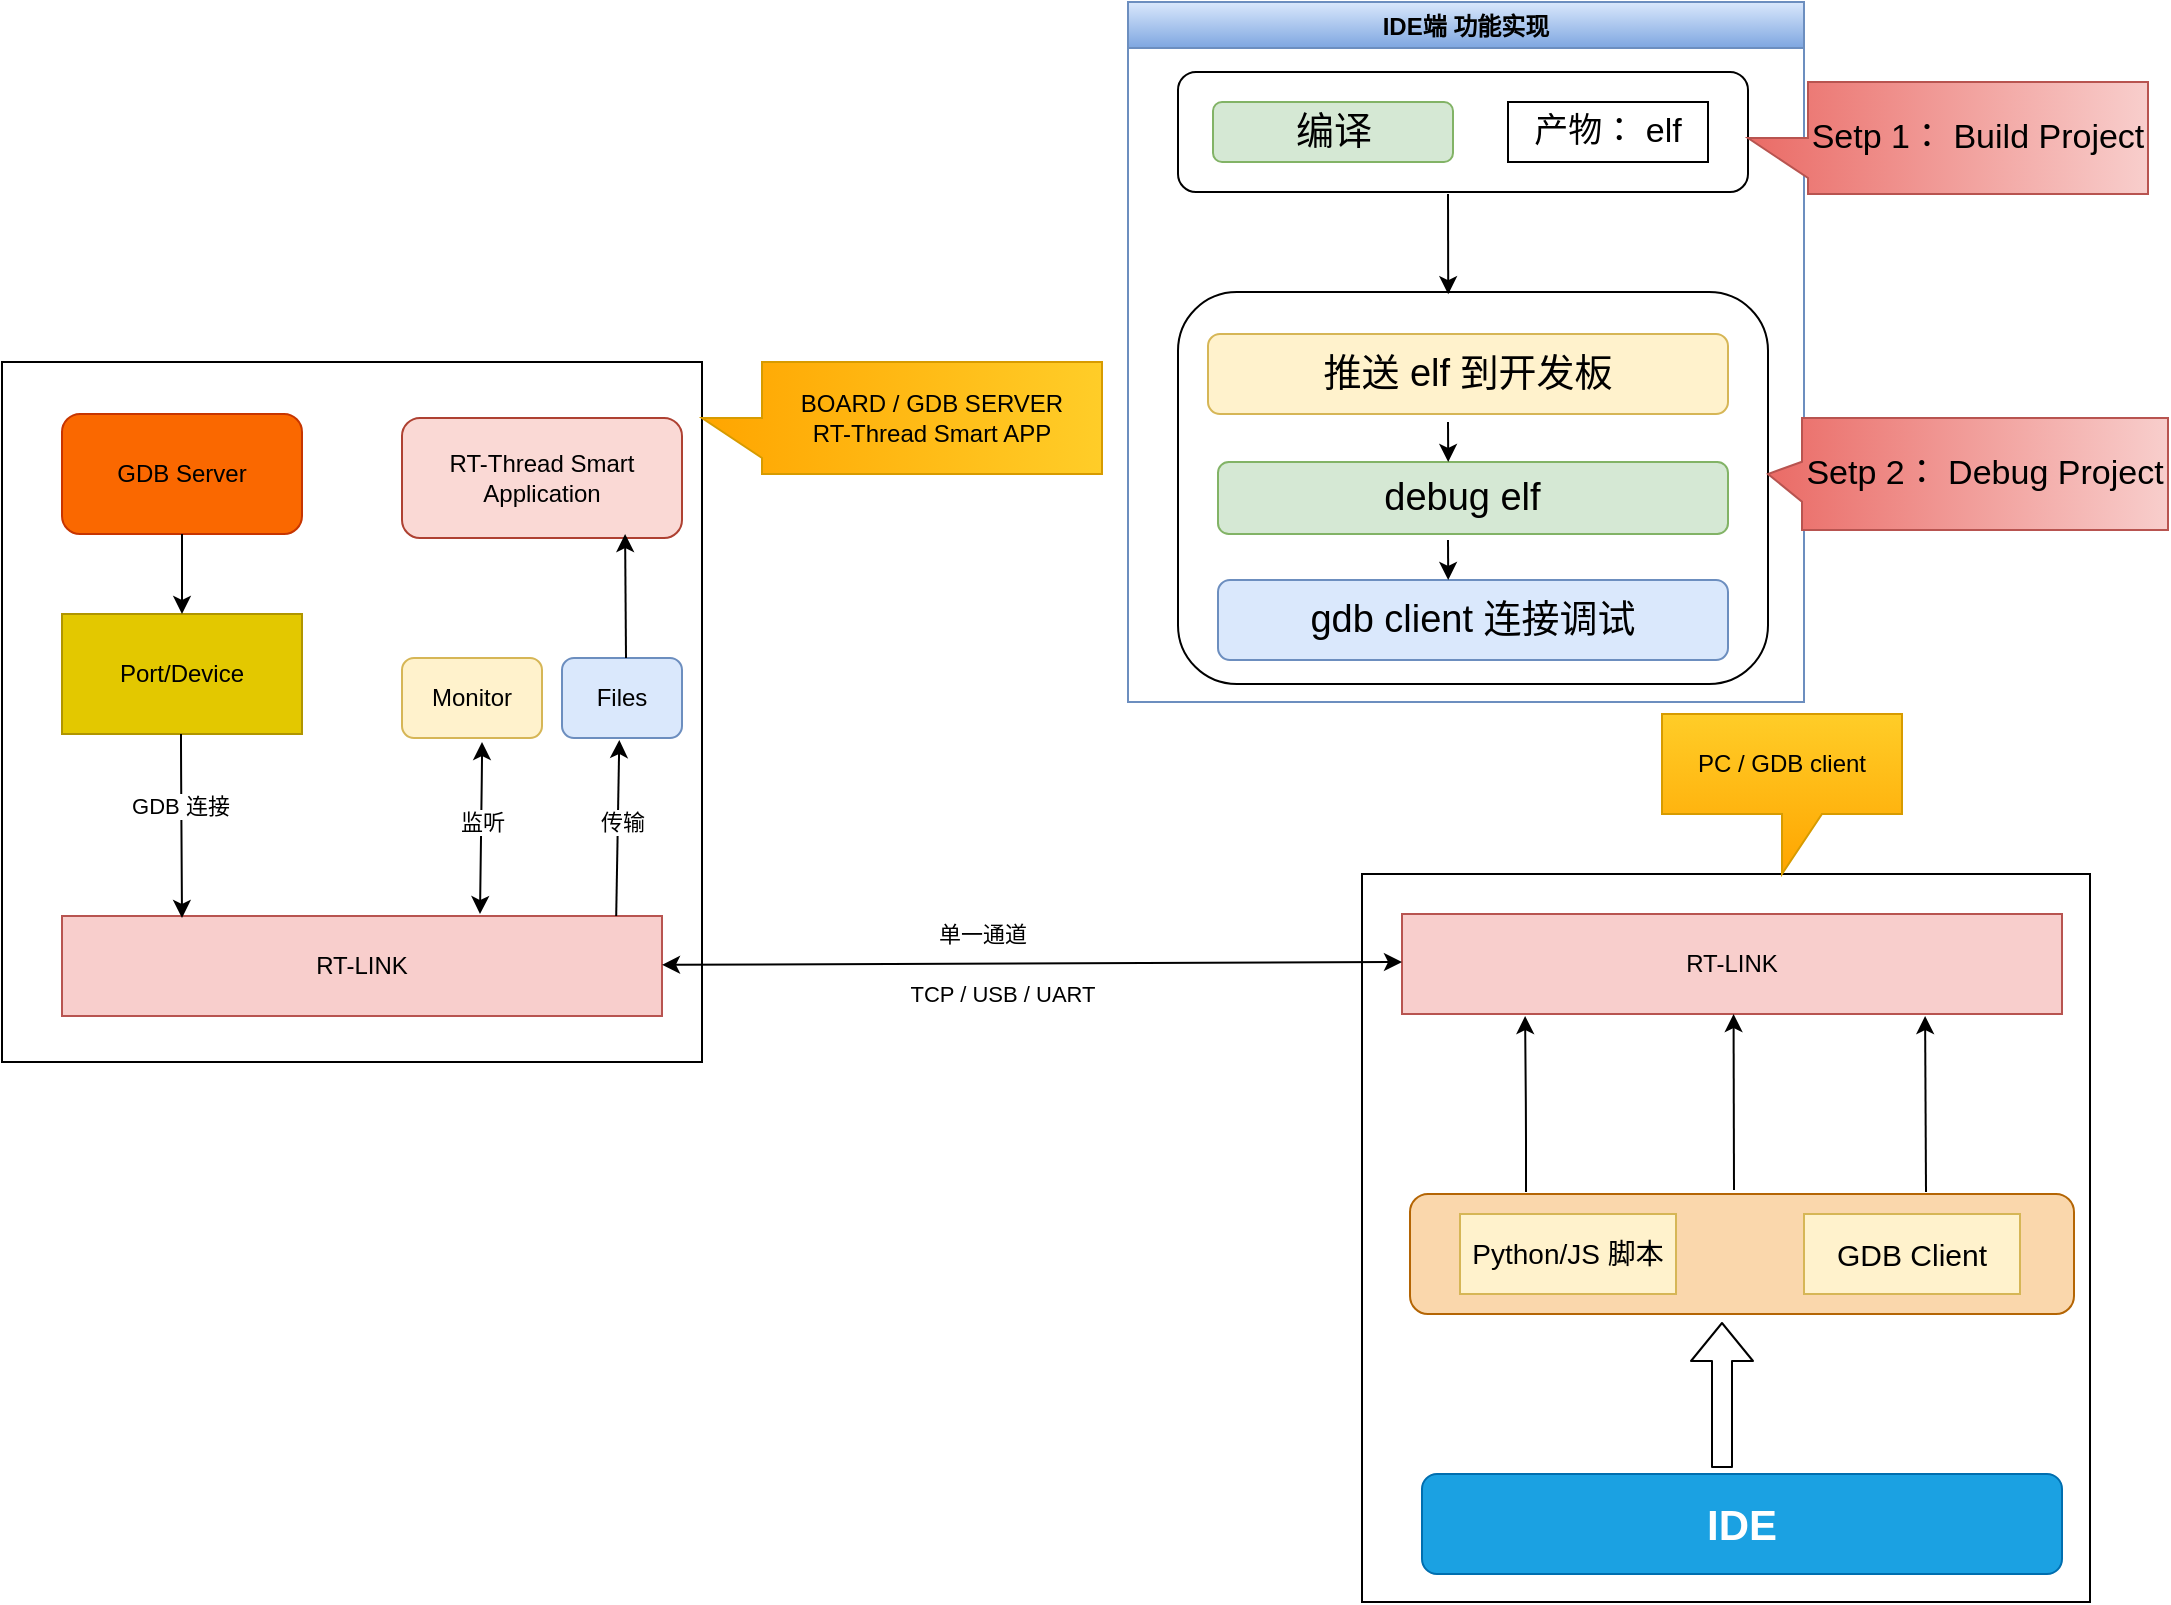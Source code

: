 <mxfile version="14.7.7" type="github">
  <diagram id="A2IVI67hxQaLlnJ7Vluo" name="第 1 页">
    <mxGraphModel dx="1422" dy="796" grid="1" gridSize="10" guides="1" tooltips="1" connect="1" arrows="1" fold="1" page="1" pageScale="1" pageWidth="1169" pageHeight="827" math="0" shadow="0">
      <root>
        <mxCell id="0" />
        <mxCell id="1" parent="0" />
        <mxCell id="T_i7_dD8qnWPCn1tJrEs-1" value="" style="whiteSpace=wrap;html=1;aspect=fixed;" vertex="1" parent="1">
          <mxGeometry x="80" y="220" width="350" height="350" as="geometry" />
        </mxCell>
        <mxCell id="T_i7_dD8qnWPCn1tJrEs-2" value="" style="whiteSpace=wrap;html=1;aspect=fixed;" vertex="1" parent="1">
          <mxGeometry x="760" y="476" width="364" height="364" as="geometry" />
        </mxCell>
        <mxCell id="T_i7_dD8qnWPCn1tJrEs-3" value="RT-LINK" style="rounded=0;whiteSpace=wrap;html=1;fillColor=#f8cecc;strokeColor=#b85450;" vertex="1" parent="1">
          <mxGeometry x="110" y="497" width="300" height="50" as="geometry" />
        </mxCell>
        <mxCell id="T_i7_dD8qnWPCn1tJrEs-4" value="RT-LINK" style="rounded=0;whiteSpace=wrap;html=1;fillColor=#f8cecc;strokeColor=#b85450;" vertex="1" parent="1">
          <mxGeometry x="780" y="496" width="330" height="50" as="geometry" />
        </mxCell>
        <mxCell id="T_i7_dD8qnWPCn1tJrEs-6" value="" style="endArrow=classic;startArrow=classic;html=1;" edge="1" parent="1" source="T_i7_dD8qnWPCn1tJrEs-3">
          <mxGeometry width="50" height="50" relative="1" as="geometry">
            <mxPoint x="500" y="556" as="sourcePoint" />
            <mxPoint x="780" y="520" as="targetPoint" />
          </mxGeometry>
        </mxCell>
        <mxCell id="T_i7_dD8qnWPCn1tJrEs-20" value="单一通道" style="edgeLabel;html=1;align=center;verticalAlign=middle;resizable=0;points=[];" vertex="1" connectable="0" parent="T_i7_dD8qnWPCn1tJrEs-6">
          <mxGeometry x="-0.146" relative="1" as="geometry">
            <mxPoint x="2" y="-15" as="offset" />
          </mxGeometry>
        </mxCell>
        <mxCell id="T_i7_dD8qnWPCn1tJrEs-21" value="TCP / USB / UART" style="edgeLabel;html=1;align=center;verticalAlign=middle;resizable=0;points=[];" vertex="1" connectable="0" parent="T_i7_dD8qnWPCn1tJrEs-6">
          <mxGeometry x="-0.092" relative="1" as="geometry">
            <mxPoint x="2" y="15" as="offset" />
          </mxGeometry>
        </mxCell>
        <mxCell id="T_i7_dD8qnWPCn1tJrEs-7" value="Monitor" style="rounded=1;whiteSpace=wrap;html=1;fillColor=#fff2cc;strokeColor=#d6b656;" vertex="1" parent="1">
          <mxGeometry x="280" y="368" width="70" height="40" as="geometry" />
        </mxCell>
        <mxCell id="T_i7_dD8qnWPCn1tJrEs-8" value="Files" style="rounded=1;whiteSpace=wrap;html=1;fillColor=#dae8fc;strokeColor=#6c8ebf;" vertex="1" parent="1">
          <mxGeometry x="360" y="368" width="60" height="40" as="geometry" />
        </mxCell>
        <mxCell id="T_i7_dD8qnWPCn1tJrEs-9" value="" style="endArrow=classic;startArrow=classic;html=1;" edge="1" parent="1">
          <mxGeometry width="50" height="50" relative="1" as="geometry">
            <mxPoint x="319" y="496" as="sourcePoint" />
            <mxPoint x="320" y="410" as="targetPoint" />
            <Array as="points">
              <mxPoint x="320" y="420" />
            </Array>
          </mxGeometry>
        </mxCell>
        <mxCell id="T_i7_dD8qnWPCn1tJrEs-46" value="监听" style="edgeLabel;html=1;align=center;verticalAlign=middle;resizable=0;points=[];" vertex="1" connectable="0" parent="T_i7_dD8qnWPCn1tJrEs-9">
          <mxGeometry x="0.68" relative="1" as="geometry">
            <mxPoint y="26" as="offset" />
          </mxGeometry>
        </mxCell>
        <mxCell id="T_i7_dD8qnWPCn1tJrEs-10" value="" style="endArrow=classic;html=1;exitX=0.927;exitY=-0.06;exitDx=0;exitDy=0;exitPerimeter=0;" edge="1" parent="1">
          <mxGeometry width="50" height="50" relative="1" as="geometry">
            <mxPoint x="387.1" y="497" as="sourcePoint" />
            <mxPoint x="388.648" y="409" as="targetPoint" />
          </mxGeometry>
        </mxCell>
        <mxCell id="T_i7_dD8qnWPCn1tJrEs-49" value="传输" style="edgeLabel;html=1;align=center;verticalAlign=middle;resizable=0;points=[];" vertex="1" connectable="0" parent="T_i7_dD8qnWPCn1tJrEs-10">
          <mxGeometry x="0.227" y="2" relative="1" as="geometry">
            <mxPoint x="4" y="7" as="offset" />
          </mxGeometry>
        </mxCell>
        <mxCell id="T_i7_dD8qnWPCn1tJrEs-11" value="GDB Server" style="rounded=1;whiteSpace=wrap;html=1;fillColor=#fa6800;strokeColor=#C73500;fontColor=#000000;" vertex="1" parent="1">
          <mxGeometry x="110" y="246" width="120" height="60" as="geometry" />
        </mxCell>
        <mxCell id="T_i7_dD8qnWPCn1tJrEs-12" value="Port/Device" style="rounded=0;whiteSpace=wrap;html=1;fillColor=#e3c800;strokeColor=#B09500;fontColor=#000000;" vertex="1" parent="1">
          <mxGeometry x="110" y="346" width="120" height="60" as="geometry" />
        </mxCell>
        <mxCell id="T_i7_dD8qnWPCn1tJrEs-14" value="" style="endArrow=classic;html=1;entryX=0.5;entryY=0;entryDx=0;entryDy=0;" edge="1" parent="1" source="T_i7_dD8qnWPCn1tJrEs-11" target="T_i7_dD8qnWPCn1tJrEs-12">
          <mxGeometry width="50" height="50" relative="1" as="geometry">
            <mxPoint x="140" y="356" as="sourcePoint" />
            <mxPoint x="190" y="306" as="targetPoint" />
          </mxGeometry>
        </mxCell>
        <mxCell id="T_i7_dD8qnWPCn1tJrEs-16" value="" style="endArrow=classic;html=1;entryX=0.2;entryY=0.02;entryDx=0;entryDy=0;entryPerimeter=0;" edge="1" parent="1" target="T_i7_dD8qnWPCn1tJrEs-3">
          <mxGeometry width="50" height="50" relative="1" as="geometry">
            <mxPoint x="169.5" y="406" as="sourcePoint" />
            <mxPoint x="169.5" y="446" as="targetPoint" />
            <Array as="points">
              <mxPoint x="169.5" y="416" />
            </Array>
          </mxGeometry>
        </mxCell>
        <mxCell id="T_i7_dD8qnWPCn1tJrEs-17" value="GDB 连接" style="edgeLabel;html=1;align=center;verticalAlign=middle;resizable=0;points=[];" vertex="1" connectable="0" parent="T_i7_dD8qnWPCn1tJrEs-16">
          <mxGeometry x="-0.217" y="3" relative="1" as="geometry">
            <mxPoint x="-4" as="offset" />
          </mxGeometry>
        </mxCell>
        <mxCell id="T_i7_dD8qnWPCn1tJrEs-19" value="&lt;b&gt;&lt;font style=&quot;font-size: 21px&quot;&gt;IDE&lt;/font&gt;&lt;/b&gt;" style="rounded=1;whiteSpace=wrap;html=1;fillColor=#1ba1e2;strokeColor=#006EAF;fontColor=#ffffff;" vertex="1" parent="1">
          <mxGeometry x="790" y="776" width="320" height="50" as="geometry" />
        </mxCell>
        <mxCell id="T_i7_dD8qnWPCn1tJrEs-23" value="" style="endArrow=classic;html=1;" edge="1" parent="1">
          <mxGeometry width="50" height="50" relative="1" as="geometry">
            <mxPoint x="842" y="635" as="sourcePoint" />
            <mxPoint x="841.548" y="547" as="targetPoint" />
            <Array as="points">
              <mxPoint x="842" y="600" />
            </Array>
          </mxGeometry>
        </mxCell>
        <mxCell id="T_i7_dD8qnWPCn1tJrEs-24" value="" style="endArrow=classic;html=1;" edge="1" parent="1">
          <mxGeometry width="50" height="50" relative="1" as="geometry">
            <mxPoint x="946" y="634" as="sourcePoint" />
            <mxPoint x="945.778" y="546" as="targetPoint" />
          </mxGeometry>
        </mxCell>
        <mxCell id="T_i7_dD8qnWPCn1tJrEs-25" value="" style="endArrow=classic;html=1;" edge="1" parent="1">
          <mxGeometry width="50" height="50" relative="1" as="geometry">
            <mxPoint x="1042" y="635" as="sourcePoint" />
            <mxPoint x="1041.548" y="547" as="targetPoint" />
          </mxGeometry>
        </mxCell>
        <mxCell id="T_i7_dD8qnWPCn1tJrEs-26" value="PC / GDB client" style="shape=callout;whiteSpace=wrap;html=1;perimeter=calloutPerimeter;fillColor=#ffcd28;strokeColor=#d79b00;gradientColor=#ffa500;" vertex="1" parent="1">
          <mxGeometry x="910" y="396" width="120" height="80" as="geometry" />
        </mxCell>
        <mxCell id="T_i7_dD8qnWPCn1tJrEs-27" value="BOARD / GDB SERVER&lt;br&gt;RT-Thread Smart APP" style="shape=callout;whiteSpace=wrap;html=1;perimeter=calloutPerimeter;fillColor=#ffcd28;strokeColor=#d79b00;gradientColor=#ffa500;direction=south;" vertex="1" parent="1">
          <mxGeometry x="430" y="220" width="200" height="56" as="geometry" />
        </mxCell>
        <mxCell id="T_i7_dD8qnWPCn1tJrEs-29" value="" style="shape=flexArrow;endArrow=classic;html=1;" edge="1" parent="1">
          <mxGeometry width="50" height="50" relative="1" as="geometry">
            <mxPoint x="940" y="773" as="sourcePoint" />
            <mxPoint x="940" y="700" as="targetPoint" />
          </mxGeometry>
        </mxCell>
        <mxCell id="T_i7_dD8qnWPCn1tJrEs-30" value="IDE端 功能实现" style="swimlane;gradientColor=#7ea6e0;fillColor=#dae8fc;strokeColor=#6c8ebf;" vertex="1" parent="1">
          <mxGeometry x="643" y="40" width="338" height="350" as="geometry" />
        </mxCell>
        <mxCell id="T_i7_dD8qnWPCn1tJrEs-37" value="" style="rounded=1;whiteSpace=wrap;html=1;" vertex="1" parent="T_i7_dD8qnWPCn1tJrEs-30">
          <mxGeometry x="25" y="145" width="295" height="196" as="geometry" />
        </mxCell>
        <mxCell id="T_i7_dD8qnWPCn1tJrEs-33" value="&lt;font style=&quot;font-size: 19px&quot;&gt;推送 elf 到开发板&lt;/font&gt;" style="rounded=1;whiteSpace=wrap;html=1;fillColor=#fff2cc;strokeColor=#d6b656;" vertex="1" parent="T_i7_dD8qnWPCn1tJrEs-30">
          <mxGeometry x="40" y="166" width="260" height="40" as="geometry" />
        </mxCell>
        <mxCell id="T_i7_dD8qnWPCn1tJrEs-34" value="&lt;font style=&quot;font-size: 19px&quot;&gt;debug elf&amp;nbsp;&amp;nbsp;&lt;/font&gt;" style="rounded=1;whiteSpace=wrap;html=1;fillColor=#d5e8d4;strokeColor=#82b366;" vertex="1" parent="T_i7_dD8qnWPCn1tJrEs-30">
          <mxGeometry x="45" y="230" width="255" height="36" as="geometry" />
        </mxCell>
        <mxCell id="T_i7_dD8qnWPCn1tJrEs-35" value="&lt;font style=&quot;font-size: 19px&quot;&gt;gdb client 连接调试&lt;/font&gt;" style="rounded=1;whiteSpace=wrap;html=1;fillColor=#dae8fc;strokeColor=#6c8ebf;" vertex="1" parent="T_i7_dD8qnWPCn1tJrEs-30">
          <mxGeometry x="45" y="289" width="255" height="40" as="geometry" />
        </mxCell>
        <mxCell id="T_i7_dD8qnWPCn1tJrEs-38" value="" style="rounded=1;whiteSpace=wrap;html=1;" vertex="1" parent="T_i7_dD8qnWPCn1tJrEs-30">
          <mxGeometry x="25" y="35" width="285" height="60" as="geometry" />
        </mxCell>
        <mxCell id="T_i7_dD8qnWPCn1tJrEs-36" value="&lt;font style=&quot;font-size: 17px&quot;&gt;产物： elf&lt;/font&gt;" style="rounded=0;whiteSpace=wrap;html=1;" vertex="1" parent="T_i7_dD8qnWPCn1tJrEs-30">
          <mxGeometry x="190" y="50" width="100" height="30" as="geometry" />
        </mxCell>
        <mxCell id="T_i7_dD8qnWPCn1tJrEs-32" value="&lt;span style=&quot;font-size: 19px&quot;&gt;编译&lt;/span&gt;" style="rounded=1;whiteSpace=wrap;html=1;fillColor=#d5e8d4;strokeColor=#82b366;" vertex="1" parent="T_i7_dD8qnWPCn1tJrEs-30">
          <mxGeometry x="42.5" y="50" width="120" height="30" as="geometry" />
        </mxCell>
        <mxCell id="T_i7_dD8qnWPCn1tJrEs-39" value="" style="endArrow=classic;html=1;entryX=0.458;entryY=0.026;entryDx=0;entryDy=0;entryPerimeter=0;" edge="1" parent="T_i7_dD8qnWPCn1tJrEs-30">
          <mxGeometry width="50" height="50" relative="1" as="geometry">
            <mxPoint x="160" y="96" as="sourcePoint" />
            <mxPoint x="160.11" y="146.096" as="targetPoint" />
          </mxGeometry>
        </mxCell>
        <mxCell id="T_i7_dD8qnWPCn1tJrEs-40" value="" style="endArrow=classic;html=1;entryX=0.458;entryY=0.026;entryDx=0;entryDy=0;entryPerimeter=0;" edge="1" parent="T_i7_dD8qnWPCn1tJrEs-30">
          <mxGeometry width="50" height="50" relative="1" as="geometry">
            <mxPoint x="160" y="210" as="sourcePoint" />
            <mxPoint x="160.11" y="229.996" as="targetPoint" />
          </mxGeometry>
        </mxCell>
        <mxCell id="T_i7_dD8qnWPCn1tJrEs-44" value="" style="endArrow=classic;html=1;entryX=0.458;entryY=0.026;entryDx=0;entryDy=0;entryPerimeter=0;" edge="1" parent="T_i7_dD8qnWPCn1tJrEs-30">
          <mxGeometry width="50" height="50" relative="1" as="geometry">
            <mxPoint x="160" y="269" as="sourcePoint" />
            <mxPoint x="160.11" y="288.996" as="targetPoint" />
          </mxGeometry>
        </mxCell>
        <mxCell id="T_i7_dD8qnWPCn1tJrEs-47" value="RT-Thread Smart Application" style="rounded=1;whiteSpace=wrap;html=1;fillColor=#fad9d5;strokeColor=#ae4132;" vertex="1" parent="1">
          <mxGeometry x="280" y="248" width="140" height="60" as="geometry" />
        </mxCell>
        <mxCell id="T_i7_dD8qnWPCn1tJrEs-48" value="" style="endArrow=classic;html=1;" edge="1" parent="1">
          <mxGeometry width="50" height="50" relative="1" as="geometry">
            <mxPoint x="392" y="368" as="sourcePoint" />
            <mxPoint x="391.548" y="306" as="targetPoint" />
          </mxGeometry>
        </mxCell>
        <mxCell id="T_i7_dD8qnWPCn1tJrEs-50" value="" style="rounded=1;whiteSpace=wrap;html=1;fillColor=#fad7ac;strokeColor=#b46504;" vertex="1" parent="1">
          <mxGeometry x="784" y="636" width="332" height="60" as="geometry" />
        </mxCell>
        <mxCell id="T_i7_dD8qnWPCn1tJrEs-22" value="&lt;font style=&quot;font-size: 14px&quot;&gt;Python/JS 脚本&lt;/font&gt;" style="rounded=0;whiteSpace=wrap;html=1;fillColor=#fff2cc;strokeColor=#d6b656;" vertex="1" parent="1">
          <mxGeometry x="809" y="646" width="108" height="40" as="geometry" />
        </mxCell>
        <mxCell id="T_i7_dD8qnWPCn1tJrEs-51" value="&lt;font style=&quot;font-size: 15px&quot;&gt;GDB Client&lt;/font&gt;" style="rounded=0;whiteSpace=wrap;html=1;fillColor=#fff2cc;strokeColor=#d6b656;" vertex="1" parent="1">
          <mxGeometry x="981" y="646" width="108" height="40" as="geometry" />
        </mxCell>
        <mxCell id="T_i7_dD8qnWPCn1tJrEs-52" value="&lt;font style=&quot;font-size: 17px&quot;&gt;Setp 1： Build Project&lt;/font&gt;" style="shape=callout;whiteSpace=wrap;html=1;perimeter=calloutPerimeter;fillColor=#f8cecc;strokeColor=#b85450;gradientColor=#ea6b66;direction=south;" vertex="1" parent="1">
          <mxGeometry x="953" y="80" width="200" height="56" as="geometry" />
        </mxCell>
        <mxCell id="T_i7_dD8qnWPCn1tJrEs-53" value="&lt;span style=&quot;font-size: 17px&quot;&gt;Setp 2： Debug Project&lt;/span&gt;" style="shape=callout;whiteSpace=wrap;html=1;perimeter=calloutPerimeter;fillColor=#f8cecc;strokeColor=#b85450;gradientColor=#ea6b66;direction=south;size=17;position=0.39;" vertex="1" parent="1">
          <mxGeometry x="963" y="248" width="200" height="56" as="geometry" />
        </mxCell>
      </root>
    </mxGraphModel>
  </diagram>
</mxfile>
